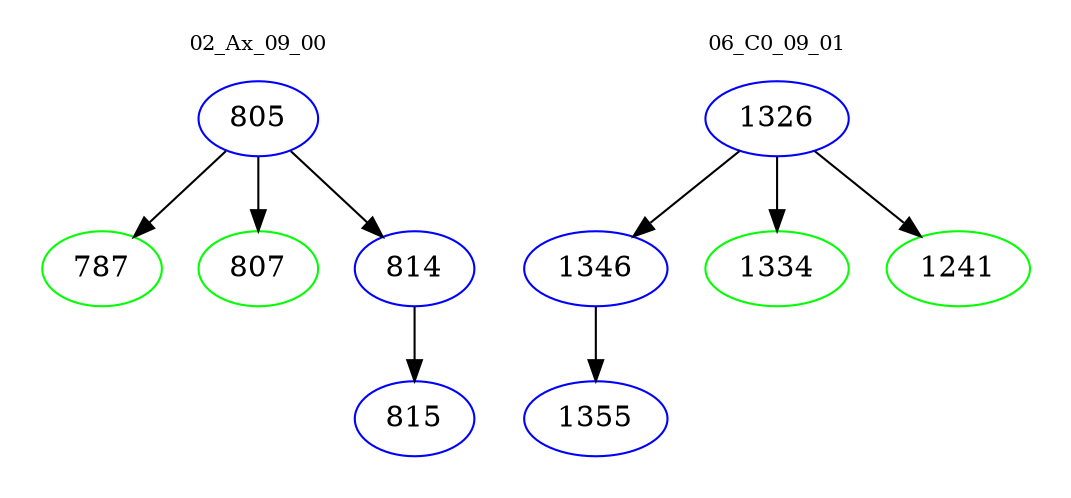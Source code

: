 digraph{
subgraph cluster_0 {
color = white
label = "02_Ax_09_00";
fontsize=10;
T0_805 [label="805", color="blue"]
T0_805 -> T0_787 [color="black"]
T0_787 [label="787", color="green"]
T0_805 -> T0_807 [color="black"]
T0_807 [label="807", color="green"]
T0_805 -> T0_814 [color="black"]
T0_814 [label="814", color="blue"]
T0_814 -> T0_815 [color="black"]
T0_815 [label="815", color="blue"]
}
subgraph cluster_1 {
color = white
label = "06_C0_09_01";
fontsize=10;
T1_1326 [label="1326", color="blue"]
T1_1326 -> T1_1346 [color="black"]
T1_1346 [label="1346", color="blue"]
T1_1346 -> T1_1355 [color="black"]
T1_1355 [label="1355", color="blue"]
T1_1326 -> T1_1334 [color="black"]
T1_1334 [label="1334", color="green"]
T1_1326 -> T1_1241 [color="black"]
T1_1241 [label="1241", color="green"]
}
}
